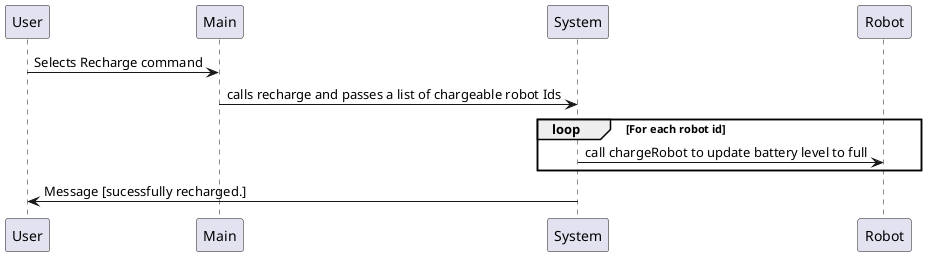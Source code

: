 @startuml

User -> Main: Selects Recharge command
Main -> System: calls recharge and passes a list of chargeable robot Ids 

loop For each robot id
    System -> Robot: call chargeRobot to update battery level to full
end

System -> User: Message [sucessfully recharged.]

@enduml
